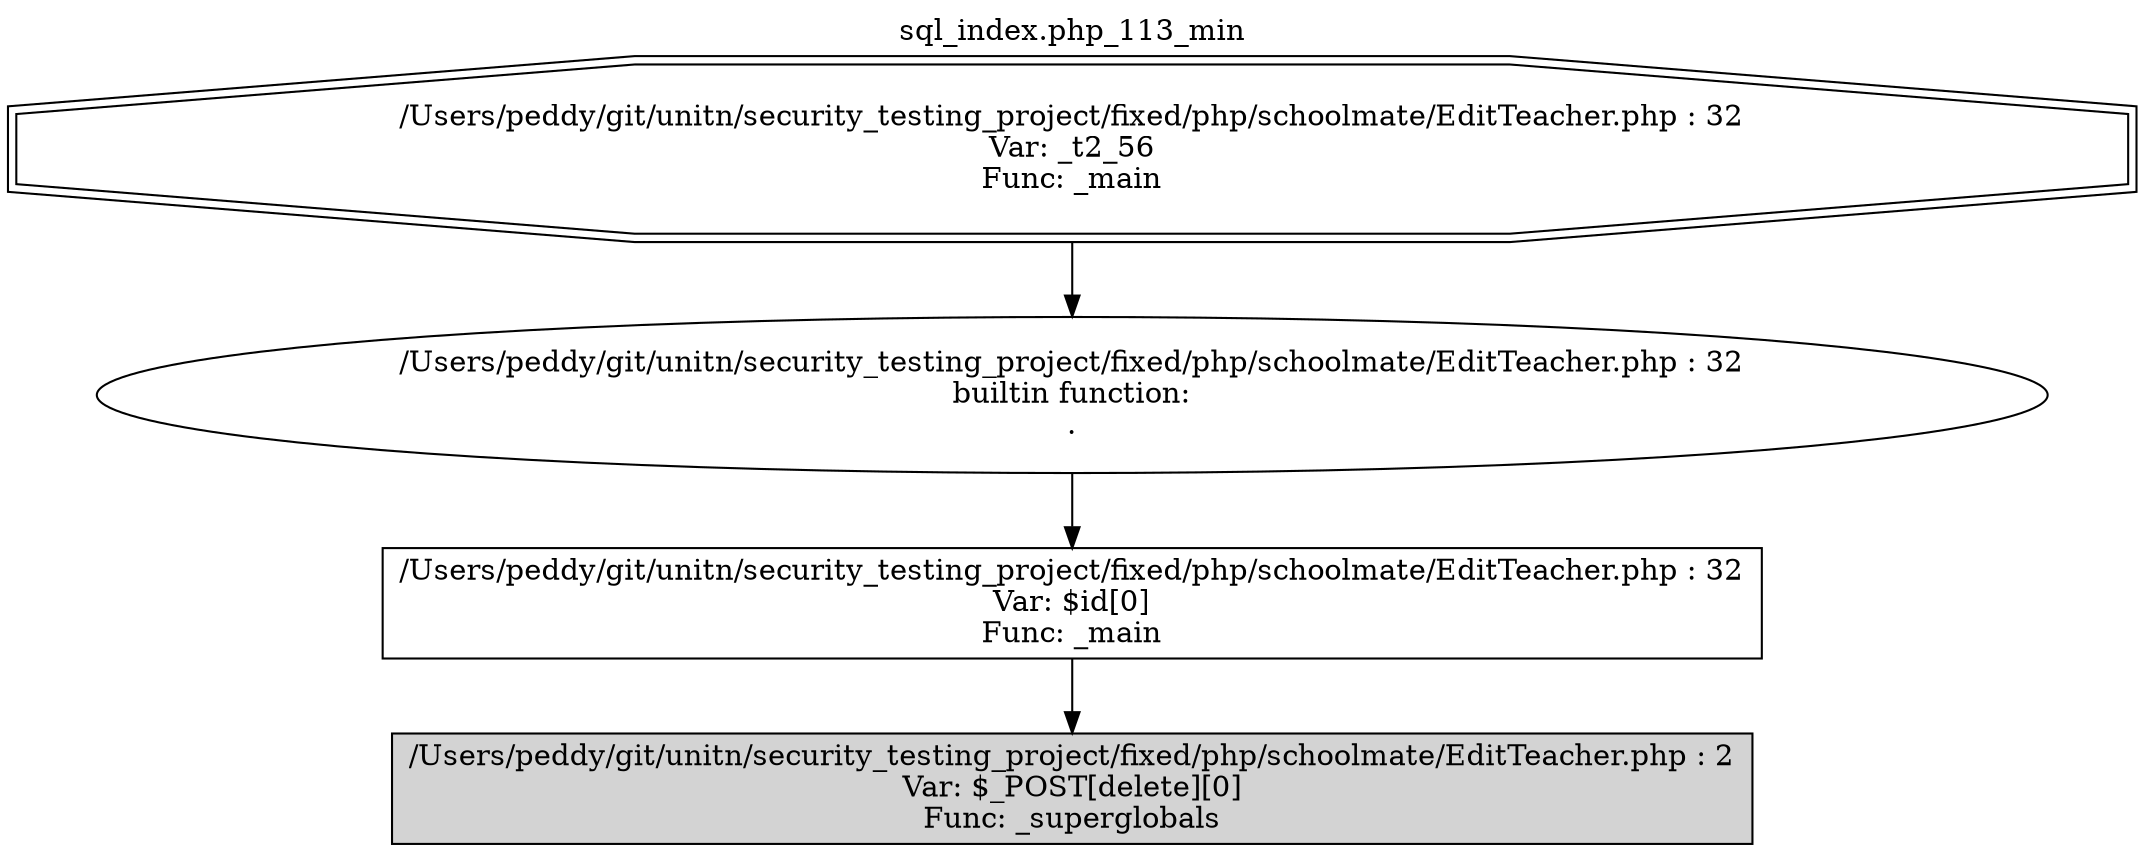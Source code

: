 digraph cfg {
  label="sql_index.php_113_min";
  labelloc=t;
  n1 [shape=doubleoctagon, label="/Users/peddy/git/unitn/security_testing_project/fixed/php/schoolmate/EditTeacher.php : 32\nVar: _t2_56\nFunc: _main\n"];
  n2 [shape=ellipse, label="/Users/peddy/git/unitn/security_testing_project/fixed/php/schoolmate/EditTeacher.php : 32\nbuiltin function:\n.\n"];
  n3 [shape=box, label="/Users/peddy/git/unitn/security_testing_project/fixed/php/schoolmate/EditTeacher.php : 32\nVar: $id[0]\nFunc: _main\n"];
  n4 [shape=box, label="/Users/peddy/git/unitn/security_testing_project/fixed/php/schoolmate/EditTeacher.php : 2\nVar: $_POST[delete][0]\nFunc: _superglobals\n",style=filled];
  n1 -> n2;
  n2 -> n3;
  n3 -> n4;
}

